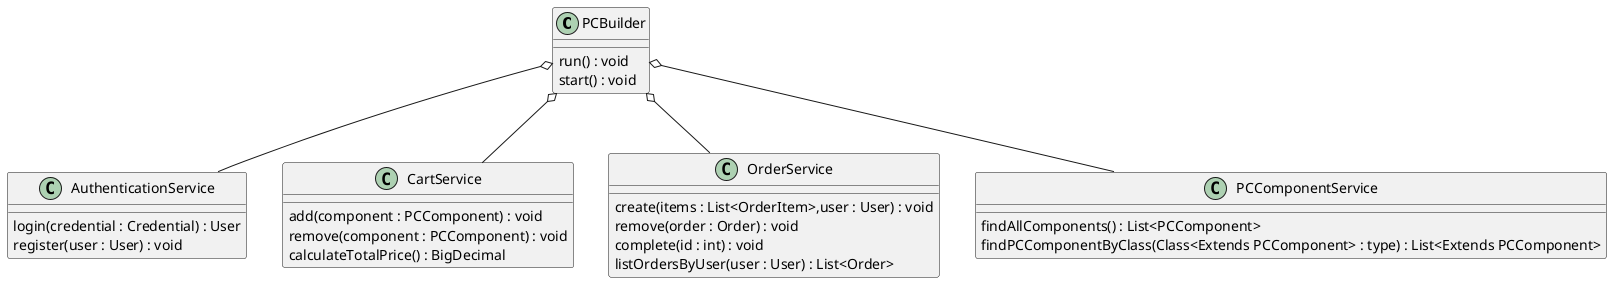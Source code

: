 

@startuml

PCBuilder o-- AuthenticationService
PCBuilder o-- CartService
PCBuilder o-- OrderService
PCBuilder o-- PCComponentService


class PCBuilder {
run() : void
start() : void
}

class AuthenticationService{
login(credential : Credential) : User
register(user : User) : void
}

class CartService{
add(component : PCComponent) : void
remove(component : PCComponent) : void
calculateTotalPrice() : BigDecimal
}

class OrderService{
create(items : List<OrderItem>,user : User) : void
remove(order : Order) : void
complete(id : int) : void
listOrdersByUser(user : User) : List<Order>
}

class PCComponentService{
findAllComponents() : List<PCComponent>
findPCComponentByClass(Class<Extends PCComponent> : type) : List<Extends PCComponent>

}



@enduml